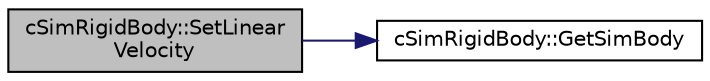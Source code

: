 digraph "cSimRigidBody::SetLinearVelocity"
{
 // LATEX_PDF_SIZE
  edge [fontname="Helvetica",fontsize="10",labelfontname="Helvetica",labelfontsize="10"];
  node [fontname="Helvetica",fontsize="10",shape=record];
  rankdir="LR";
  Node1 [label="cSimRigidBody::SetLinear\lVelocity",height=0.2,width=0.4,color="black", fillcolor="grey75", style="filled", fontcolor="black",tooltip=" "];
  Node1 -> Node2 [color="midnightblue",fontsize="10",style="solid",fontname="Helvetica"];
  Node2 [label="cSimRigidBody::GetSimBody",height=0.2,width=0.4,color="black", fillcolor="white", style="filled",URL="$classc_sim_rigid_body.html#a68aa4b8017be11cd171421e37d7852da",tooltip=" "];
}
